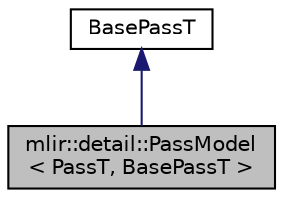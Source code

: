 digraph "mlir::detail::PassModel&lt; PassT, BasePassT &gt;"
{
  bgcolor="transparent";
  edge [fontname="Helvetica",fontsize="10",labelfontname="Helvetica",labelfontsize="10"];
  node [fontname="Helvetica",fontsize="10",shape=record];
  Node21 [label="mlir::detail::PassModel\l\< PassT, BasePassT \>",height=0.2,width=0.4,color="black", fillcolor="grey75", style="filled", fontcolor="black"];
  Node22 -> Node21 [dir="back",color="midnightblue",fontsize="10",style="solid",fontname="Helvetica"];
  Node22 [label="BasePassT",height=0.2,width=0.4,color="black",URL="$classmlir_1_1detail_1_1BasePassT.html"];
}
